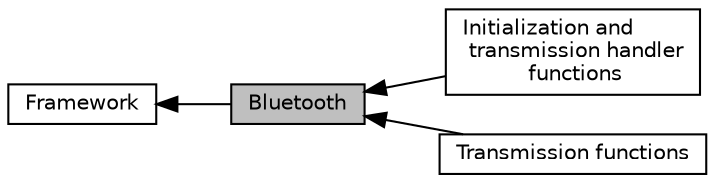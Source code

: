 digraph "Bluetooth"
{
  edge [fontname="Helvetica",fontsize="10",labelfontname="Helvetica",labelfontsize="10"];
  node [fontname="Helvetica",fontsize="10",shape=record];
  rankdir=LR;
  Node1 [label="Framework",height=0.2,width=0.4,color="black", fillcolor="white", style="filled",URL="$group___framework.html"];
  Node2 [label="Initialization and\l transmission handler\l functions",height=0.2,width=0.4,color="black", fillcolor="white", style="filled",URL="$group___bluetooth___init.html",tooltip="Bluetooth initialization functions. "];
  Node0 [label="Bluetooth",height=0.2,width=0.4,color="black", fillcolor="grey75", style="filled", fontcolor="black"];
  Node3 [label="Transmission functions",height=0.2,width=0.4,color="black", fillcolor="white", style="filled",URL="$group___bluetooth___trans.html",tooltip="Bluetooth transmission functions. "];
  Node1->Node0 [shape=plaintext, dir="back", style="solid"];
  Node0->Node2 [shape=plaintext, dir="back", style="solid"];
  Node0->Node3 [shape=plaintext, dir="back", style="solid"];
}
